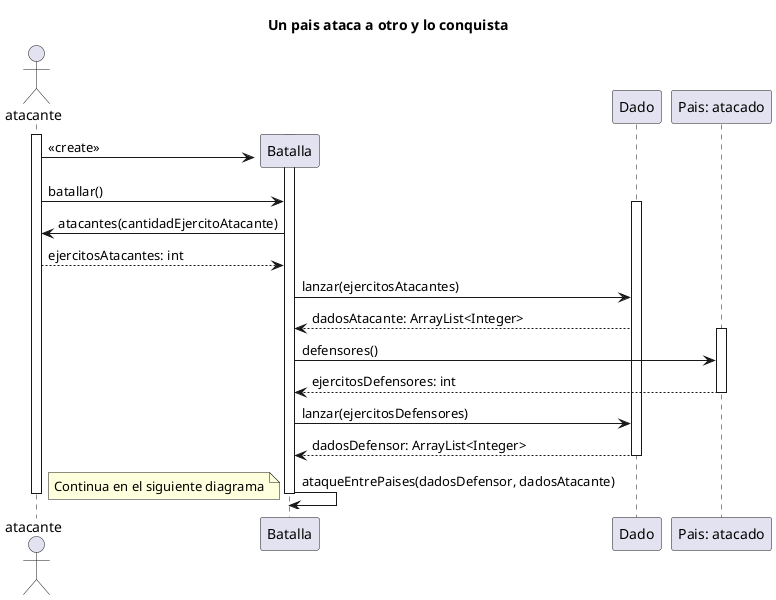 @startuml

title Un pais ataca a otro y lo conquista

Actor atacante
atacante++

Batalla++

atacante -> Batalla **: << create>>
atacante -> Batalla: batallar()

Dado++

Batalla -> atacante: atacantes(cantidadEjercitoAtacante)
atacante --> Batalla: ejercitosAtacantes: int
Batalla -> Dado: lanzar(ejercitosAtacantes)
Dado --> Batalla: dadosAtacante: ArrayList<Integer>

Participant "Pais: atacado" as atacado
atacado++

Batalla -> atacado: defensores()
atacado --> Batalla: ejercitosDefensores: int

atacado--

Batalla -> Dado: lanzar(ejercitosDefensores)
Dado --> Batalla: dadosDefensor: ArrayList<Integer>

Dado--

Batalla -> Batalla: ataqueEntrePaises(dadosDefensor, dadosAtacante)
note left: Continua en el siguiente diagrama

atacante--

Batalla--

atacante--

@enduml